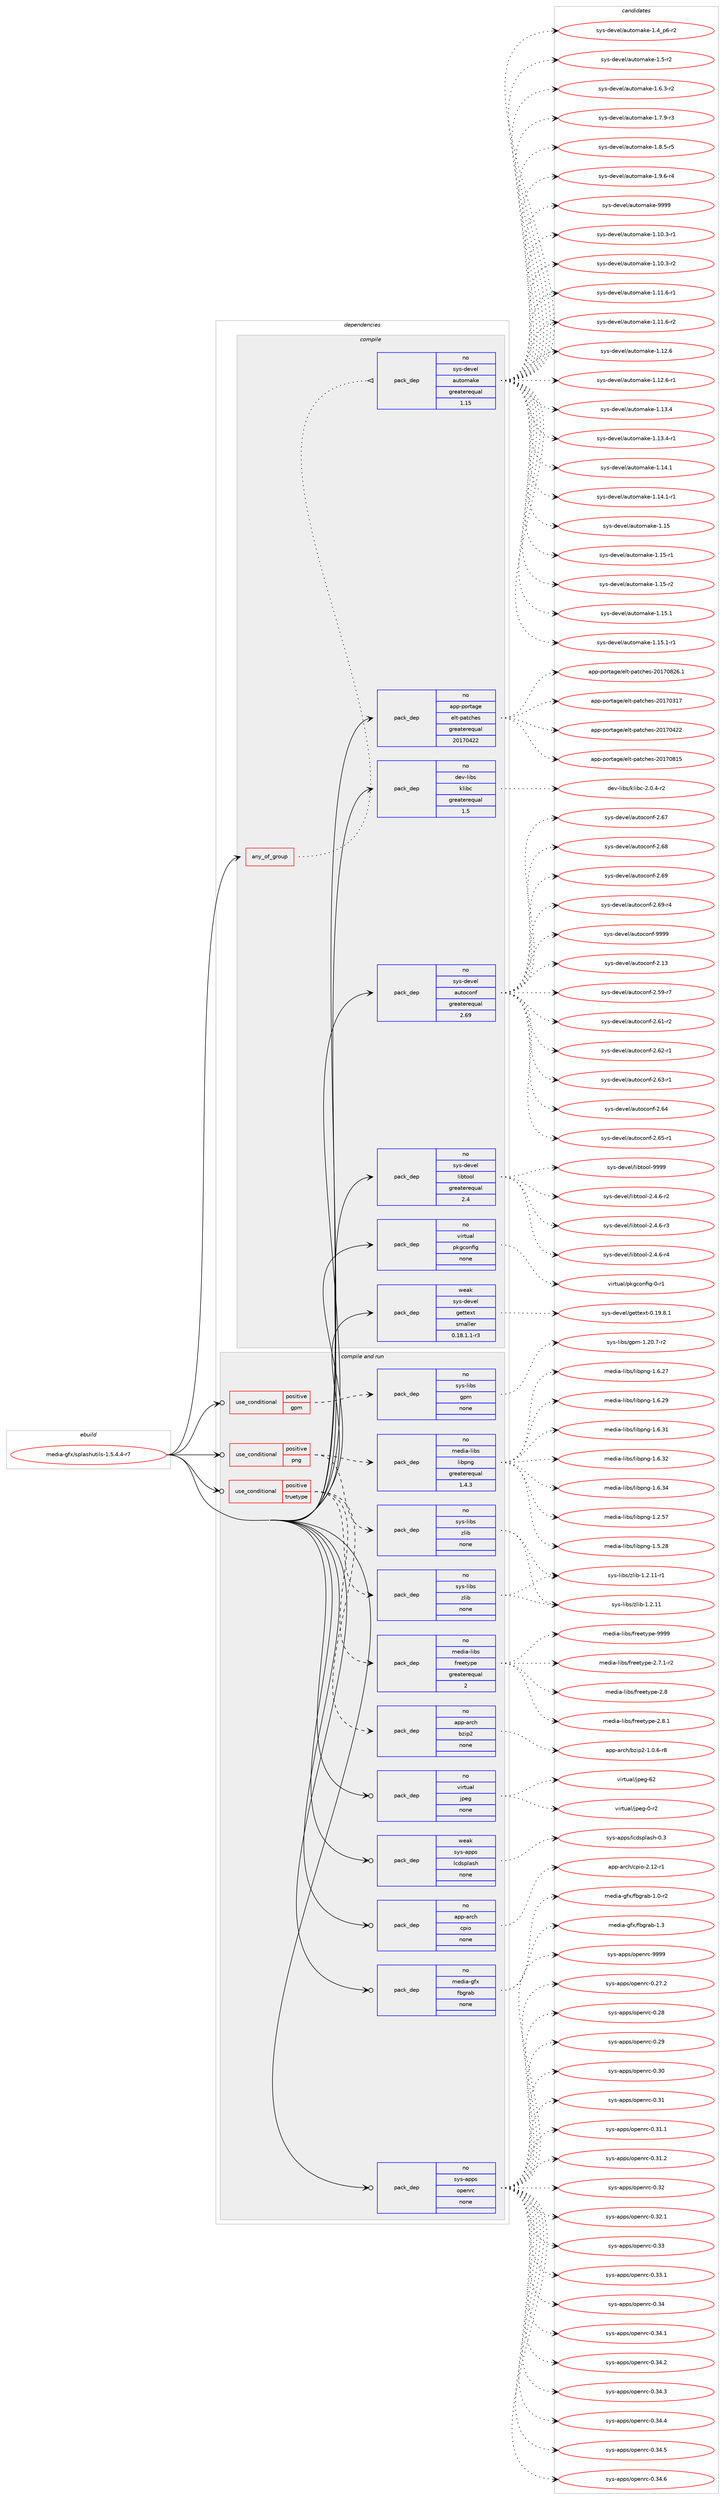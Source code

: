 digraph prolog {

# *************
# Graph options
# *************

newrank=true;
concentrate=true;
compound=true;
graph [rankdir=LR,fontname=Helvetica,fontsize=10,ranksep=1.5];#, ranksep=2.5, nodesep=0.2];
edge  [arrowhead=vee];
node  [fontname=Helvetica,fontsize=10];

# **********
# The ebuild
# **********

subgraph cluster_leftcol {
color=gray;
rank=same;
label=<<i>ebuild</i>>;
id [label="media-gfx/splashutils-1.5.4.4-r7", color=red, width=4, href="../media-gfx/splashutils-1.5.4.4-r7.svg"];
}

# ****************
# The dependencies
# ****************

subgraph cluster_midcol {
color=gray;
label=<<i>dependencies</i>>;
subgraph cluster_compile {
fillcolor="#eeeeee";
style=filled;
label=<<i>compile</i>>;
subgraph any5336 {
dependency358380 [label=<<TABLE BORDER="0" CELLBORDER="1" CELLSPACING="0" CELLPADDING="4"><TR><TD CELLPADDING="10">any_of_group</TD></TR></TABLE>>, shape=none, color=red];subgraph pack264421 {
dependency358381 [label=<<TABLE BORDER="0" CELLBORDER="1" CELLSPACING="0" CELLPADDING="4" WIDTH="220"><TR><TD ROWSPAN="6" CELLPADDING="30">pack_dep</TD></TR><TR><TD WIDTH="110">no</TD></TR><TR><TD>sys-devel</TD></TR><TR><TD>automake</TD></TR><TR><TD>greaterequal</TD></TR><TR><TD>1.15</TD></TR></TABLE>>, shape=none, color=blue];
}
dependency358380:e -> dependency358381:w [weight=20,style="dotted",arrowhead="oinv"];
}
id:e -> dependency358380:w [weight=20,style="solid",arrowhead="vee"];
subgraph pack264422 {
dependency358382 [label=<<TABLE BORDER="0" CELLBORDER="1" CELLSPACING="0" CELLPADDING="4" WIDTH="220"><TR><TD ROWSPAN="6" CELLPADDING="30">pack_dep</TD></TR><TR><TD WIDTH="110">no</TD></TR><TR><TD>app-portage</TD></TR><TR><TD>elt-patches</TD></TR><TR><TD>greaterequal</TD></TR><TR><TD>20170422</TD></TR></TABLE>>, shape=none, color=blue];
}
id:e -> dependency358382:w [weight=20,style="solid",arrowhead="vee"];
subgraph pack264423 {
dependency358383 [label=<<TABLE BORDER="0" CELLBORDER="1" CELLSPACING="0" CELLPADDING="4" WIDTH="220"><TR><TD ROWSPAN="6" CELLPADDING="30">pack_dep</TD></TR><TR><TD WIDTH="110">no</TD></TR><TR><TD>dev-libs</TD></TR><TR><TD>klibc</TD></TR><TR><TD>greaterequal</TD></TR><TR><TD>1.5</TD></TR></TABLE>>, shape=none, color=blue];
}
id:e -> dependency358383:w [weight=20,style="solid",arrowhead="vee"];
subgraph pack264424 {
dependency358384 [label=<<TABLE BORDER="0" CELLBORDER="1" CELLSPACING="0" CELLPADDING="4" WIDTH="220"><TR><TD ROWSPAN="6" CELLPADDING="30">pack_dep</TD></TR><TR><TD WIDTH="110">no</TD></TR><TR><TD>sys-devel</TD></TR><TR><TD>autoconf</TD></TR><TR><TD>greaterequal</TD></TR><TR><TD>2.69</TD></TR></TABLE>>, shape=none, color=blue];
}
id:e -> dependency358384:w [weight=20,style="solid",arrowhead="vee"];
subgraph pack264425 {
dependency358385 [label=<<TABLE BORDER="0" CELLBORDER="1" CELLSPACING="0" CELLPADDING="4" WIDTH="220"><TR><TD ROWSPAN="6" CELLPADDING="30">pack_dep</TD></TR><TR><TD WIDTH="110">no</TD></TR><TR><TD>sys-devel</TD></TR><TR><TD>libtool</TD></TR><TR><TD>greaterequal</TD></TR><TR><TD>2.4</TD></TR></TABLE>>, shape=none, color=blue];
}
id:e -> dependency358385:w [weight=20,style="solid",arrowhead="vee"];
subgraph pack264426 {
dependency358386 [label=<<TABLE BORDER="0" CELLBORDER="1" CELLSPACING="0" CELLPADDING="4" WIDTH="220"><TR><TD ROWSPAN="6" CELLPADDING="30">pack_dep</TD></TR><TR><TD WIDTH="110">no</TD></TR><TR><TD>virtual</TD></TR><TR><TD>pkgconfig</TD></TR><TR><TD>none</TD></TR><TR><TD></TD></TR></TABLE>>, shape=none, color=blue];
}
id:e -> dependency358386:w [weight=20,style="solid",arrowhead="vee"];
subgraph pack264427 {
dependency358387 [label=<<TABLE BORDER="0" CELLBORDER="1" CELLSPACING="0" CELLPADDING="4" WIDTH="220"><TR><TD ROWSPAN="6" CELLPADDING="30">pack_dep</TD></TR><TR><TD WIDTH="110">weak</TD></TR><TR><TD>sys-devel</TD></TR><TR><TD>gettext</TD></TR><TR><TD>smaller</TD></TR><TR><TD>0.18.1.1-r3</TD></TR></TABLE>>, shape=none, color=blue];
}
id:e -> dependency358387:w [weight=20,style="solid",arrowhead="vee"];
}
subgraph cluster_compileandrun {
fillcolor="#eeeeee";
style=filled;
label=<<i>compile and run</i>>;
subgraph cond88495 {
dependency358388 [label=<<TABLE BORDER="0" CELLBORDER="1" CELLSPACING="0" CELLPADDING="4"><TR><TD ROWSPAN="3" CELLPADDING="10">use_conditional</TD></TR><TR><TD>positive</TD></TR><TR><TD>gpm</TD></TR></TABLE>>, shape=none, color=red];
subgraph pack264428 {
dependency358389 [label=<<TABLE BORDER="0" CELLBORDER="1" CELLSPACING="0" CELLPADDING="4" WIDTH="220"><TR><TD ROWSPAN="6" CELLPADDING="30">pack_dep</TD></TR><TR><TD WIDTH="110">no</TD></TR><TR><TD>sys-libs</TD></TR><TR><TD>gpm</TD></TR><TR><TD>none</TD></TR><TR><TD></TD></TR></TABLE>>, shape=none, color=blue];
}
dependency358388:e -> dependency358389:w [weight=20,style="dashed",arrowhead="vee"];
}
id:e -> dependency358388:w [weight=20,style="solid",arrowhead="odotvee"];
subgraph cond88496 {
dependency358390 [label=<<TABLE BORDER="0" CELLBORDER="1" CELLSPACING="0" CELLPADDING="4"><TR><TD ROWSPAN="3" CELLPADDING="10">use_conditional</TD></TR><TR><TD>positive</TD></TR><TR><TD>png</TD></TR></TABLE>>, shape=none, color=red];
subgraph pack264429 {
dependency358391 [label=<<TABLE BORDER="0" CELLBORDER="1" CELLSPACING="0" CELLPADDING="4" WIDTH="220"><TR><TD ROWSPAN="6" CELLPADDING="30">pack_dep</TD></TR><TR><TD WIDTH="110">no</TD></TR><TR><TD>media-libs</TD></TR><TR><TD>libpng</TD></TR><TR><TD>greaterequal</TD></TR><TR><TD>1.4.3</TD></TR></TABLE>>, shape=none, color=blue];
}
dependency358390:e -> dependency358391:w [weight=20,style="dashed",arrowhead="vee"];
subgraph pack264430 {
dependency358392 [label=<<TABLE BORDER="0" CELLBORDER="1" CELLSPACING="0" CELLPADDING="4" WIDTH="220"><TR><TD ROWSPAN="6" CELLPADDING="30">pack_dep</TD></TR><TR><TD WIDTH="110">no</TD></TR><TR><TD>sys-libs</TD></TR><TR><TD>zlib</TD></TR><TR><TD>none</TD></TR><TR><TD></TD></TR></TABLE>>, shape=none, color=blue];
}
dependency358390:e -> dependency358392:w [weight=20,style="dashed",arrowhead="vee"];
}
id:e -> dependency358390:w [weight=20,style="solid",arrowhead="odotvee"];
subgraph cond88497 {
dependency358393 [label=<<TABLE BORDER="0" CELLBORDER="1" CELLSPACING="0" CELLPADDING="4"><TR><TD ROWSPAN="3" CELLPADDING="10">use_conditional</TD></TR><TR><TD>positive</TD></TR><TR><TD>truetype</TD></TR></TABLE>>, shape=none, color=red];
subgraph pack264431 {
dependency358394 [label=<<TABLE BORDER="0" CELLBORDER="1" CELLSPACING="0" CELLPADDING="4" WIDTH="220"><TR><TD ROWSPAN="6" CELLPADDING="30">pack_dep</TD></TR><TR><TD WIDTH="110">no</TD></TR><TR><TD>media-libs</TD></TR><TR><TD>freetype</TD></TR><TR><TD>greaterequal</TD></TR><TR><TD>2</TD></TR></TABLE>>, shape=none, color=blue];
}
dependency358393:e -> dependency358394:w [weight=20,style="dashed",arrowhead="vee"];
subgraph pack264432 {
dependency358395 [label=<<TABLE BORDER="0" CELLBORDER="1" CELLSPACING="0" CELLPADDING="4" WIDTH="220"><TR><TD ROWSPAN="6" CELLPADDING="30">pack_dep</TD></TR><TR><TD WIDTH="110">no</TD></TR><TR><TD>app-arch</TD></TR><TR><TD>bzip2</TD></TR><TR><TD>none</TD></TR><TR><TD></TD></TR></TABLE>>, shape=none, color=blue];
}
dependency358393:e -> dependency358395:w [weight=20,style="dashed",arrowhead="vee"];
subgraph pack264433 {
dependency358396 [label=<<TABLE BORDER="0" CELLBORDER="1" CELLSPACING="0" CELLPADDING="4" WIDTH="220"><TR><TD ROWSPAN="6" CELLPADDING="30">pack_dep</TD></TR><TR><TD WIDTH="110">no</TD></TR><TR><TD>sys-libs</TD></TR><TR><TD>zlib</TD></TR><TR><TD>none</TD></TR><TR><TD></TD></TR></TABLE>>, shape=none, color=blue];
}
dependency358393:e -> dependency358396:w [weight=20,style="dashed",arrowhead="vee"];
}
id:e -> dependency358393:w [weight=20,style="solid",arrowhead="odotvee"];
subgraph pack264434 {
dependency358397 [label=<<TABLE BORDER="0" CELLBORDER="1" CELLSPACING="0" CELLPADDING="4" WIDTH="220"><TR><TD ROWSPAN="6" CELLPADDING="30">pack_dep</TD></TR><TR><TD WIDTH="110">no</TD></TR><TR><TD>app-arch</TD></TR><TR><TD>cpio</TD></TR><TR><TD>none</TD></TR><TR><TD></TD></TR></TABLE>>, shape=none, color=blue];
}
id:e -> dependency358397:w [weight=20,style="solid",arrowhead="odotvee"];
subgraph pack264435 {
dependency358398 [label=<<TABLE BORDER="0" CELLBORDER="1" CELLSPACING="0" CELLPADDING="4" WIDTH="220"><TR><TD ROWSPAN="6" CELLPADDING="30">pack_dep</TD></TR><TR><TD WIDTH="110">no</TD></TR><TR><TD>media-gfx</TD></TR><TR><TD>fbgrab</TD></TR><TR><TD>none</TD></TR><TR><TD></TD></TR></TABLE>>, shape=none, color=blue];
}
id:e -> dependency358398:w [weight=20,style="solid",arrowhead="odotvee"];
subgraph pack264436 {
dependency358399 [label=<<TABLE BORDER="0" CELLBORDER="1" CELLSPACING="0" CELLPADDING="4" WIDTH="220"><TR><TD ROWSPAN="6" CELLPADDING="30">pack_dep</TD></TR><TR><TD WIDTH="110">no</TD></TR><TR><TD>sys-apps</TD></TR><TR><TD>openrc</TD></TR><TR><TD>none</TD></TR><TR><TD></TD></TR></TABLE>>, shape=none, color=blue];
}
id:e -> dependency358399:w [weight=20,style="solid",arrowhead="odotvee"];
subgraph pack264437 {
dependency358400 [label=<<TABLE BORDER="0" CELLBORDER="1" CELLSPACING="0" CELLPADDING="4" WIDTH="220"><TR><TD ROWSPAN="6" CELLPADDING="30">pack_dep</TD></TR><TR><TD WIDTH="110">no</TD></TR><TR><TD>virtual</TD></TR><TR><TD>jpeg</TD></TR><TR><TD>none</TD></TR><TR><TD></TD></TR></TABLE>>, shape=none, color=blue];
}
id:e -> dependency358400:w [weight=20,style="solid",arrowhead="odotvee"];
subgraph pack264438 {
dependency358401 [label=<<TABLE BORDER="0" CELLBORDER="1" CELLSPACING="0" CELLPADDING="4" WIDTH="220"><TR><TD ROWSPAN="6" CELLPADDING="30">pack_dep</TD></TR><TR><TD WIDTH="110">weak</TD></TR><TR><TD>sys-apps</TD></TR><TR><TD>lcdsplash</TD></TR><TR><TD>none</TD></TR><TR><TD></TD></TR></TABLE>>, shape=none, color=blue];
}
id:e -> dependency358401:w [weight=20,style="solid",arrowhead="odotvee"];
}
subgraph cluster_run {
fillcolor="#eeeeee";
style=filled;
label=<<i>run</i>>;
}
}

# **************
# The candidates
# **************

subgraph cluster_choices {
rank=same;
color=gray;
label=<<i>candidates</i>>;

subgraph choice264421 {
color=black;
nodesep=1;
choice11512111545100101118101108479711711611110997107101454946494846514511449 [label="sys-devel/automake-1.10.3-r1", color=red, width=4,href="../sys-devel/automake-1.10.3-r1.svg"];
choice11512111545100101118101108479711711611110997107101454946494846514511450 [label="sys-devel/automake-1.10.3-r2", color=red, width=4,href="../sys-devel/automake-1.10.3-r2.svg"];
choice11512111545100101118101108479711711611110997107101454946494946544511449 [label="sys-devel/automake-1.11.6-r1", color=red, width=4,href="../sys-devel/automake-1.11.6-r1.svg"];
choice11512111545100101118101108479711711611110997107101454946494946544511450 [label="sys-devel/automake-1.11.6-r2", color=red, width=4,href="../sys-devel/automake-1.11.6-r2.svg"];
choice1151211154510010111810110847971171161111099710710145494649504654 [label="sys-devel/automake-1.12.6", color=red, width=4,href="../sys-devel/automake-1.12.6.svg"];
choice11512111545100101118101108479711711611110997107101454946495046544511449 [label="sys-devel/automake-1.12.6-r1", color=red, width=4,href="../sys-devel/automake-1.12.6-r1.svg"];
choice1151211154510010111810110847971171161111099710710145494649514652 [label="sys-devel/automake-1.13.4", color=red, width=4,href="../sys-devel/automake-1.13.4.svg"];
choice11512111545100101118101108479711711611110997107101454946495146524511449 [label="sys-devel/automake-1.13.4-r1", color=red, width=4,href="../sys-devel/automake-1.13.4-r1.svg"];
choice1151211154510010111810110847971171161111099710710145494649524649 [label="sys-devel/automake-1.14.1", color=red, width=4,href="../sys-devel/automake-1.14.1.svg"];
choice11512111545100101118101108479711711611110997107101454946495246494511449 [label="sys-devel/automake-1.14.1-r1", color=red, width=4,href="../sys-devel/automake-1.14.1-r1.svg"];
choice115121115451001011181011084797117116111109971071014549464953 [label="sys-devel/automake-1.15", color=red, width=4,href="../sys-devel/automake-1.15.svg"];
choice1151211154510010111810110847971171161111099710710145494649534511449 [label="sys-devel/automake-1.15-r1", color=red, width=4,href="../sys-devel/automake-1.15-r1.svg"];
choice1151211154510010111810110847971171161111099710710145494649534511450 [label="sys-devel/automake-1.15-r2", color=red, width=4,href="../sys-devel/automake-1.15-r2.svg"];
choice1151211154510010111810110847971171161111099710710145494649534649 [label="sys-devel/automake-1.15.1", color=red, width=4,href="../sys-devel/automake-1.15.1.svg"];
choice11512111545100101118101108479711711611110997107101454946495346494511449 [label="sys-devel/automake-1.15.1-r1", color=red, width=4,href="../sys-devel/automake-1.15.1-r1.svg"];
choice115121115451001011181011084797117116111109971071014549465295112544511450 [label="sys-devel/automake-1.4_p6-r2", color=red, width=4,href="../sys-devel/automake-1.4_p6-r2.svg"];
choice11512111545100101118101108479711711611110997107101454946534511450 [label="sys-devel/automake-1.5-r2", color=red, width=4,href="../sys-devel/automake-1.5-r2.svg"];
choice115121115451001011181011084797117116111109971071014549465446514511450 [label="sys-devel/automake-1.6.3-r2", color=red, width=4,href="../sys-devel/automake-1.6.3-r2.svg"];
choice115121115451001011181011084797117116111109971071014549465546574511451 [label="sys-devel/automake-1.7.9-r3", color=red, width=4,href="../sys-devel/automake-1.7.9-r3.svg"];
choice115121115451001011181011084797117116111109971071014549465646534511453 [label="sys-devel/automake-1.8.5-r5", color=red, width=4,href="../sys-devel/automake-1.8.5-r5.svg"];
choice115121115451001011181011084797117116111109971071014549465746544511452 [label="sys-devel/automake-1.9.6-r4", color=red, width=4,href="../sys-devel/automake-1.9.6-r4.svg"];
choice115121115451001011181011084797117116111109971071014557575757 [label="sys-devel/automake-9999", color=red, width=4,href="../sys-devel/automake-9999.svg"];
dependency358381:e -> choice11512111545100101118101108479711711611110997107101454946494846514511449:w [style=dotted,weight="100"];
dependency358381:e -> choice11512111545100101118101108479711711611110997107101454946494846514511450:w [style=dotted,weight="100"];
dependency358381:e -> choice11512111545100101118101108479711711611110997107101454946494946544511449:w [style=dotted,weight="100"];
dependency358381:e -> choice11512111545100101118101108479711711611110997107101454946494946544511450:w [style=dotted,weight="100"];
dependency358381:e -> choice1151211154510010111810110847971171161111099710710145494649504654:w [style=dotted,weight="100"];
dependency358381:e -> choice11512111545100101118101108479711711611110997107101454946495046544511449:w [style=dotted,weight="100"];
dependency358381:e -> choice1151211154510010111810110847971171161111099710710145494649514652:w [style=dotted,weight="100"];
dependency358381:e -> choice11512111545100101118101108479711711611110997107101454946495146524511449:w [style=dotted,weight="100"];
dependency358381:e -> choice1151211154510010111810110847971171161111099710710145494649524649:w [style=dotted,weight="100"];
dependency358381:e -> choice11512111545100101118101108479711711611110997107101454946495246494511449:w [style=dotted,weight="100"];
dependency358381:e -> choice115121115451001011181011084797117116111109971071014549464953:w [style=dotted,weight="100"];
dependency358381:e -> choice1151211154510010111810110847971171161111099710710145494649534511449:w [style=dotted,weight="100"];
dependency358381:e -> choice1151211154510010111810110847971171161111099710710145494649534511450:w [style=dotted,weight="100"];
dependency358381:e -> choice1151211154510010111810110847971171161111099710710145494649534649:w [style=dotted,weight="100"];
dependency358381:e -> choice11512111545100101118101108479711711611110997107101454946495346494511449:w [style=dotted,weight="100"];
dependency358381:e -> choice115121115451001011181011084797117116111109971071014549465295112544511450:w [style=dotted,weight="100"];
dependency358381:e -> choice11512111545100101118101108479711711611110997107101454946534511450:w [style=dotted,weight="100"];
dependency358381:e -> choice115121115451001011181011084797117116111109971071014549465446514511450:w [style=dotted,weight="100"];
dependency358381:e -> choice115121115451001011181011084797117116111109971071014549465546574511451:w [style=dotted,weight="100"];
dependency358381:e -> choice115121115451001011181011084797117116111109971071014549465646534511453:w [style=dotted,weight="100"];
dependency358381:e -> choice115121115451001011181011084797117116111109971071014549465746544511452:w [style=dotted,weight="100"];
dependency358381:e -> choice115121115451001011181011084797117116111109971071014557575757:w [style=dotted,weight="100"];
}
subgraph choice264422 {
color=black;
nodesep=1;
choice97112112451121111141169710310147101108116451129711699104101115455048495548514955 [label="app-portage/elt-patches-20170317", color=red, width=4,href="../app-portage/elt-patches-20170317.svg"];
choice97112112451121111141169710310147101108116451129711699104101115455048495548525050 [label="app-portage/elt-patches-20170422", color=red, width=4,href="../app-portage/elt-patches-20170422.svg"];
choice97112112451121111141169710310147101108116451129711699104101115455048495548564953 [label="app-portage/elt-patches-20170815", color=red, width=4,href="../app-portage/elt-patches-20170815.svg"];
choice971121124511211111411697103101471011081164511297116991041011154550484955485650544649 [label="app-portage/elt-patches-20170826.1", color=red, width=4,href="../app-portage/elt-patches-20170826.1.svg"];
dependency358382:e -> choice97112112451121111141169710310147101108116451129711699104101115455048495548514955:w [style=dotted,weight="100"];
dependency358382:e -> choice97112112451121111141169710310147101108116451129711699104101115455048495548525050:w [style=dotted,weight="100"];
dependency358382:e -> choice97112112451121111141169710310147101108116451129711699104101115455048495548564953:w [style=dotted,weight="100"];
dependency358382:e -> choice971121124511211111411697103101471011081164511297116991041011154550484955485650544649:w [style=dotted,weight="100"];
}
subgraph choice264423 {
color=black;
nodesep=1;
choice10010111845108105981154710710810598994550464846524511450 [label="dev-libs/klibc-2.0.4-r2", color=red, width=4,href="../dev-libs/klibc-2.0.4-r2.svg"];
dependency358383:e -> choice10010111845108105981154710710810598994550464846524511450:w [style=dotted,weight="100"];
}
subgraph choice264424 {
color=black;
nodesep=1;
choice115121115451001011181011084797117116111991111101024550464951 [label="sys-devel/autoconf-2.13", color=red, width=4,href="../sys-devel/autoconf-2.13.svg"];
choice1151211154510010111810110847971171161119911111010245504653574511455 [label="sys-devel/autoconf-2.59-r7", color=red, width=4,href="../sys-devel/autoconf-2.59-r7.svg"];
choice1151211154510010111810110847971171161119911111010245504654494511450 [label="sys-devel/autoconf-2.61-r2", color=red, width=4,href="../sys-devel/autoconf-2.61-r2.svg"];
choice1151211154510010111810110847971171161119911111010245504654504511449 [label="sys-devel/autoconf-2.62-r1", color=red, width=4,href="../sys-devel/autoconf-2.62-r1.svg"];
choice1151211154510010111810110847971171161119911111010245504654514511449 [label="sys-devel/autoconf-2.63-r1", color=red, width=4,href="../sys-devel/autoconf-2.63-r1.svg"];
choice115121115451001011181011084797117116111991111101024550465452 [label="sys-devel/autoconf-2.64", color=red, width=4,href="../sys-devel/autoconf-2.64.svg"];
choice1151211154510010111810110847971171161119911111010245504654534511449 [label="sys-devel/autoconf-2.65-r1", color=red, width=4,href="../sys-devel/autoconf-2.65-r1.svg"];
choice115121115451001011181011084797117116111991111101024550465455 [label="sys-devel/autoconf-2.67", color=red, width=4,href="../sys-devel/autoconf-2.67.svg"];
choice115121115451001011181011084797117116111991111101024550465456 [label="sys-devel/autoconf-2.68", color=red, width=4,href="../sys-devel/autoconf-2.68.svg"];
choice115121115451001011181011084797117116111991111101024550465457 [label="sys-devel/autoconf-2.69", color=red, width=4,href="../sys-devel/autoconf-2.69.svg"];
choice1151211154510010111810110847971171161119911111010245504654574511452 [label="sys-devel/autoconf-2.69-r4", color=red, width=4,href="../sys-devel/autoconf-2.69-r4.svg"];
choice115121115451001011181011084797117116111991111101024557575757 [label="sys-devel/autoconf-9999", color=red, width=4,href="../sys-devel/autoconf-9999.svg"];
dependency358384:e -> choice115121115451001011181011084797117116111991111101024550464951:w [style=dotted,weight="100"];
dependency358384:e -> choice1151211154510010111810110847971171161119911111010245504653574511455:w [style=dotted,weight="100"];
dependency358384:e -> choice1151211154510010111810110847971171161119911111010245504654494511450:w [style=dotted,weight="100"];
dependency358384:e -> choice1151211154510010111810110847971171161119911111010245504654504511449:w [style=dotted,weight="100"];
dependency358384:e -> choice1151211154510010111810110847971171161119911111010245504654514511449:w [style=dotted,weight="100"];
dependency358384:e -> choice115121115451001011181011084797117116111991111101024550465452:w [style=dotted,weight="100"];
dependency358384:e -> choice1151211154510010111810110847971171161119911111010245504654534511449:w [style=dotted,weight="100"];
dependency358384:e -> choice115121115451001011181011084797117116111991111101024550465455:w [style=dotted,weight="100"];
dependency358384:e -> choice115121115451001011181011084797117116111991111101024550465456:w [style=dotted,weight="100"];
dependency358384:e -> choice115121115451001011181011084797117116111991111101024550465457:w [style=dotted,weight="100"];
dependency358384:e -> choice1151211154510010111810110847971171161119911111010245504654574511452:w [style=dotted,weight="100"];
dependency358384:e -> choice115121115451001011181011084797117116111991111101024557575757:w [style=dotted,weight="100"];
}
subgraph choice264425 {
color=black;
nodesep=1;
choice1151211154510010111810110847108105981161111111084550465246544511450 [label="sys-devel/libtool-2.4.6-r2", color=red, width=4,href="../sys-devel/libtool-2.4.6-r2.svg"];
choice1151211154510010111810110847108105981161111111084550465246544511451 [label="sys-devel/libtool-2.4.6-r3", color=red, width=4,href="../sys-devel/libtool-2.4.6-r3.svg"];
choice1151211154510010111810110847108105981161111111084550465246544511452 [label="sys-devel/libtool-2.4.6-r4", color=red, width=4,href="../sys-devel/libtool-2.4.6-r4.svg"];
choice1151211154510010111810110847108105981161111111084557575757 [label="sys-devel/libtool-9999", color=red, width=4,href="../sys-devel/libtool-9999.svg"];
dependency358385:e -> choice1151211154510010111810110847108105981161111111084550465246544511450:w [style=dotted,weight="100"];
dependency358385:e -> choice1151211154510010111810110847108105981161111111084550465246544511451:w [style=dotted,weight="100"];
dependency358385:e -> choice1151211154510010111810110847108105981161111111084550465246544511452:w [style=dotted,weight="100"];
dependency358385:e -> choice1151211154510010111810110847108105981161111111084557575757:w [style=dotted,weight="100"];
}
subgraph choice264426 {
color=black;
nodesep=1;
choice11810511411611797108471121071039911111010210510345484511449 [label="virtual/pkgconfig-0-r1", color=red, width=4,href="../virtual/pkgconfig-0-r1.svg"];
dependency358386:e -> choice11810511411611797108471121071039911111010210510345484511449:w [style=dotted,weight="100"];
}
subgraph choice264427 {
color=black;
nodesep=1;
choice1151211154510010111810110847103101116116101120116454846495746564649 [label="sys-devel/gettext-0.19.8.1", color=red, width=4,href="../sys-devel/gettext-0.19.8.1.svg"];
dependency358387:e -> choice1151211154510010111810110847103101116116101120116454846495746564649:w [style=dotted,weight="100"];
}
subgraph choice264428 {
color=black;
nodesep=1;
choice115121115451081059811547103112109454946504846554511450 [label="sys-libs/gpm-1.20.7-r2", color=red, width=4,href="../sys-libs/gpm-1.20.7-r2.svg"];
dependency358389:e -> choice115121115451081059811547103112109454946504846554511450:w [style=dotted,weight="100"];
}
subgraph choice264429 {
color=black;
nodesep=1;
choice109101100105974510810598115471081059811211010345494650465355 [label="media-libs/libpng-1.2.57", color=red, width=4,href="../media-libs/libpng-1.2.57.svg"];
choice109101100105974510810598115471081059811211010345494653465056 [label="media-libs/libpng-1.5.28", color=red, width=4,href="../media-libs/libpng-1.5.28.svg"];
choice109101100105974510810598115471081059811211010345494654465055 [label="media-libs/libpng-1.6.27", color=red, width=4,href="../media-libs/libpng-1.6.27.svg"];
choice109101100105974510810598115471081059811211010345494654465057 [label="media-libs/libpng-1.6.29", color=red, width=4,href="../media-libs/libpng-1.6.29.svg"];
choice109101100105974510810598115471081059811211010345494654465149 [label="media-libs/libpng-1.6.31", color=red, width=4,href="../media-libs/libpng-1.6.31.svg"];
choice109101100105974510810598115471081059811211010345494654465150 [label="media-libs/libpng-1.6.32", color=red, width=4,href="../media-libs/libpng-1.6.32.svg"];
choice109101100105974510810598115471081059811211010345494654465152 [label="media-libs/libpng-1.6.34", color=red, width=4,href="../media-libs/libpng-1.6.34.svg"];
dependency358391:e -> choice109101100105974510810598115471081059811211010345494650465355:w [style=dotted,weight="100"];
dependency358391:e -> choice109101100105974510810598115471081059811211010345494653465056:w [style=dotted,weight="100"];
dependency358391:e -> choice109101100105974510810598115471081059811211010345494654465055:w [style=dotted,weight="100"];
dependency358391:e -> choice109101100105974510810598115471081059811211010345494654465057:w [style=dotted,weight="100"];
dependency358391:e -> choice109101100105974510810598115471081059811211010345494654465149:w [style=dotted,weight="100"];
dependency358391:e -> choice109101100105974510810598115471081059811211010345494654465150:w [style=dotted,weight="100"];
dependency358391:e -> choice109101100105974510810598115471081059811211010345494654465152:w [style=dotted,weight="100"];
}
subgraph choice264430 {
color=black;
nodesep=1;
choice1151211154510810598115471221081059845494650464949 [label="sys-libs/zlib-1.2.11", color=red, width=4,href="../sys-libs/zlib-1.2.11.svg"];
choice11512111545108105981154712210810598454946504649494511449 [label="sys-libs/zlib-1.2.11-r1", color=red, width=4,href="../sys-libs/zlib-1.2.11-r1.svg"];
dependency358392:e -> choice1151211154510810598115471221081059845494650464949:w [style=dotted,weight="100"];
dependency358392:e -> choice11512111545108105981154712210810598454946504649494511449:w [style=dotted,weight="100"];
}
subgraph choice264431 {
color=black;
nodesep=1;
choice109101100105974510810598115471021141011011161211121014550465546494511450 [label="media-libs/freetype-2.7.1-r2", color=red, width=4,href="../media-libs/freetype-2.7.1-r2.svg"];
choice1091011001059745108105981154710211410110111612111210145504656 [label="media-libs/freetype-2.8", color=red, width=4,href="../media-libs/freetype-2.8.svg"];
choice10910110010597451081059811547102114101101116121112101455046564649 [label="media-libs/freetype-2.8.1", color=red, width=4,href="../media-libs/freetype-2.8.1.svg"];
choice109101100105974510810598115471021141011011161211121014557575757 [label="media-libs/freetype-9999", color=red, width=4,href="../media-libs/freetype-9999.svg"];
dependency358394:e -> choice109101100105974510810598115471021141011011161211121014550465546494511450:w [style=dotted,weight="100"];
dependency358394:e -> choice1091011001059745108105981154710211410110111612111210145504656:w [style=dotted,weight="100"];
dependency358394:e -> choice10910110010597451081059811547102114101101116121112101455046564649:w [style=dotted,weight="100"];
dependency358394:e -> choice109101100105974510810598115471021141011011161211121014557575757:w [style=dotted,weight="100"];
}
subgraph choice264432 {
color=black;
nodesep=1;
choice971121124597114991044798122105112504549464846544511456 [label="app-arch/bzip2-1.0.6-r8", color=red, width=4,href="../app-arch/bzip2-1.0.6-r8.svg"];
dependency358395:e -> choice971121124597114991044798122105112504549464846544511456:w [style=dotted,weight="100"];
}
subgraph choice264433 {
color=black;
nodesep=1;
choice1151211154510810598115471221081059845494650464949 [label="sys-libs/zlib-1.2.11", color=red, width=4,href="../sys-libs/zlib-1.2.11.svg"];
choice11512111545108105981154712210810598454946504649494511449 [label="sys-libs/zlib-1.2.11-r1", color=red, width=4,href="../sys-libs/zlib-1.2.11-r1.svg"];
dependency358396:e -> choice1151211154510810598115471221081059845494650464949:w [style=dotted,weight="100"];
dependency358396:e -> choice11512111545108105981154712210810598454946504649494511449:w [style=dotted,weight="100"];
}
subgraph choice264434 {
color=black;
nodesep=1;
choice97112112459711499104479911210511145504649504511449 [label="app-arch/cpio-2.12-r1", color=red, width=4,href="../app-arch/cpio-2.12-r1.svg"];
dependency358397:e -> choice97112112459711499104479911210511145504649504511449:w [style=dotted,weight="100"];
}
subgraph choice264435 {
color=black;
nodesep=1;
choice109101100105974510310212047102981031149798454946484511450 [label="media-gfx/fbgrab-1.0-r2", color=red, width=4,href="../media-gfx/fbgrab-1.0-r2.svg"];
choice10910110010597451031021204710298103114979845494651 [label="media-gfx/fbgrab-1.3", color=red, width=4,href="../media-gfx/fbgrab-1.3.svg"];
dependency358398:e -> choice109101100105974510310212047102981031149798454946484511450:w [style=dotted,weight="100"];
dependency358398:e -> choice10910110010597451031021204710298103114979845494651:w [style=dotted,weight="100"];
}
subgraph choice264436 {
color=black;
nodesep=1;
choice1151211154597112112115471111121011101149945484650554650 [label="sys-apps/openrc-0.27.2", color=red, width=4,href="../sys-apps/openrc-0.27.2.svg"];
choice115121115459711211211547111112101110114994548465056 [label="sys-apps/openrc-0.28", color=red, width=4,href="../sys-apps/openrc-0.28.svg"];
choice115121115459711211211547111112101110114994548465057 [label="sys-apps/openrc-0.29", color=red, width=4,href="../sys-apps/openrc-0.29.svg"];
choice115121115459711211211547111112101110114994548465148 [label="sys-apps/openrc-0.30", color=red, width=4,href="../sys-apps/openrc-0.30.svg"];
choice115121115459711211211547111112101110114994548465149 [label="sys-apps/openrc-0.31", color=red, width=4,href="../sys-apps/openrc-0.31.svg"];
choice1151211154597112112115471111121011101149945484651494649 [label="sys-apps/openrc-0.31.1", color=red, width=4,href="../sys-apps/openrc-0.31.1.svg"];
choice1151211154597112112115471111121011101149945484651494650 [label="sys-apps/openrc-0.31.2", color=red, width=4,href="../sys-apps/openrc-0.31.2.svg"];
choice115121115459711211211547111112101110114994548465150 [label="sys-apps/openrc-0.32", color=red, width=4,href="../sys-apps/openrc-0.32.svg"];
choice1151211154597112112115471111121011101149945484651504649 [label="sys-apps/openrc-0.32.1", color=red, width=4,href="../sys-apps/openrc-0.32.1.svg"];
choice115121115459711211211547111112101110114994548465151 [label="sys-apps/openrc-0.33", color=red, width=4,href="../sys-apps/openrc-0.33.svg"];
choice1151211154597112112115471111121011101149945484651514649 [label="sys-apps/openrc-0.33.1", color=red, width=4,href="../sys-apps/openrc-0.33.1.svg"];
choice115121115459711211211547111112101110114994548465152 [label="sys-apps/openrc-0.34", color=red, width=4,href="../sys-apps/openrc-0.34.svg"];
choice1151211154597112112115471111121011101149945484651524649 [label="sys-apps/openrc-0.34.1", color=red, width=4,href="../sys-apps/openrc-0.34.1.svg"];
choice1151211154597112112115471111121011101149945484651524650 [label="sys-apps/openrc-0.34.2", color=red, width=4,href="../sys-apps/openrc-0.34.2.svg"];
choice1151211154597112112115471111121011101149945484651524651 [label="sys-apps/openrc-0.34.3", color=red, width=4,href="../sys-apps/openrc-0.34.3.svg"];
choice1151211154597112112115471111121011101149945484651524652 [label="sys-apps/openrc-0.34.4", color=red, width=4,href="../sys-apps/openrc-0.34.4.svg"];
choice1151211154597112112115471111121011101149945484651524653 [label="sys-apps/openrc-0.34.5", color=red, width=4,href="../sys-apps/openrc-0.34.5.svg"];
choice1151211154597112112115471111121011101149945484651524654 [label="sys-apps/openrc-0.34.6", color=red, width=4,href="../sys-apps/openrc-0.34.6.svg"];
choice115121115459711211211547111112101110114994557575757 [label="sys-apps/openrc-9999", color=red, width=4,href="../sys-apps/openrc-9999.svg"];
dependency358399:e -> choice1151211154597112112115471111121011101149945484650554650:w [style=dotted,weight="100"];
dependency358399:e -> choice115121115459711211211547111112101110114994548465056:w [style=dotted,weight="100"];
dependency358399:e -> choice115121115459711211211547111112101110114994548465057:w [style=dotted,weight="100"];
dependency358399:e -> choice115121115459711211211547111112101110114994548465148:w [style=dotted,weight="100"];
dependency358399:e -> choice115121115459711211211547111112101110114994548465149:w [style=dotted,weight="100"];
dependency358399:e -> choice1151211154597112112115471111121011101149945484651494649:w [style=dotted,weight="100"];
dependency358399:e -> choice1151211154597112112115471111121011101149945484651494650:w [style=dotted,weight="100"];
dependency358399:e -> choice115121115459711211211547111112101110114994548465150:w [style=dotted,weight="100"];
dependency358399:e -> choice1151211154597112112115471111121011101149945484651504649:w [style=dotted,weight="100"];
dependency358399:e -> choice115121115459711211211547111112101110114994548465151:w [style=dotted,weight="100"];
dependency358399:e -> choice1151211154597112112115471111121011101149945484651514649:w [style=dotted,weight="100"];
dependency358399:e -> choice115121115459711211211547111112101110114994548465152:w [style=dotted,weight="100"];
dependency358399:e -> choice1151211154597112112115471111121011101149945484651524649:w [style=dotted,weight="100"];
dependency358399:e -> choice1151211154597112112115471111121011101149945484651524650:w [style=dotted,weight="100"];
dependency358399:e -> choice1151211154597112112115471111121011101149945484651524651:w [style=dotted,weight="100"];
dependency358399:e -> choice1151211154597112112115471111121011101149945484651524652:w [style=dotted,weight="100"];
dependency358399:e -> choice1151211154597112112115471111121011101149945484651524653:w [style=dotted,weight="100"];
dependency358399:e -> choice1151211154597112112115471111121011101149945484651524654:w [style=dotted,weight="100"];
dependency358399:e -> choice115121115459711211211547111112101110114994557575757:w [style=dotted,weight="100"];
}
subgraph choice264437 {
color=black;
nodesep=1;
choice118105114116117971084710611210110345484511450 [label="virtual/jpeg-0-r2", color=red, width=4,href="../virtual/jpeg-0-r2.svg"];
choice1181051141161179710847106112101103455450 [label="virtual/jpeg-62", color=red, width=4,href="../virtual/jpeg-62.svg"];
dependency358400:e -> choice118105114116117971084710611210110345484511450:w [style=dotted,weight="100"];
dependency358400:e -> choice1181051141161179710847106112101103455450:w [style=dotted,weight="100"];
}
subgraph choice264438 {
color=black;
nodesep=1;
choice115121115459711211211547108991001151121089711510445484651 [label="sys-apps/lcdsplash-0.3", color=red, width=4,href="../sys-apps/lcdsplash-0.3.svg"];
dependency358401:e -> choice115121115459711211211547108991001151121089711510445484651:w [style=dotted,weight="100"];
}
}

}
